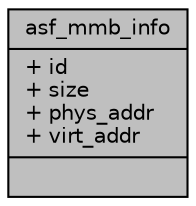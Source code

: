 digraph "asf_mmb_info"
{
 // INTERACTIVE_SVG=YES
 // LATEX_PDF_SIZE
  bgcolor="transparent";
  edge [fontname="Helvetica",fontsize="10",labelfontname="Helvetica",labelfontsize="10"];
  node [fontname="Helvetica",fontsize="10",shape=record];
  Node1 [label="{asf_mmb_info\n|+ id\l+ size\l+ phys_addr\l+ virt_addr\l|}",height=0.2,width=0.4,color="black", fillcolor="grey75", style="filled", fontcolor="black",tooltip=" "];
}
